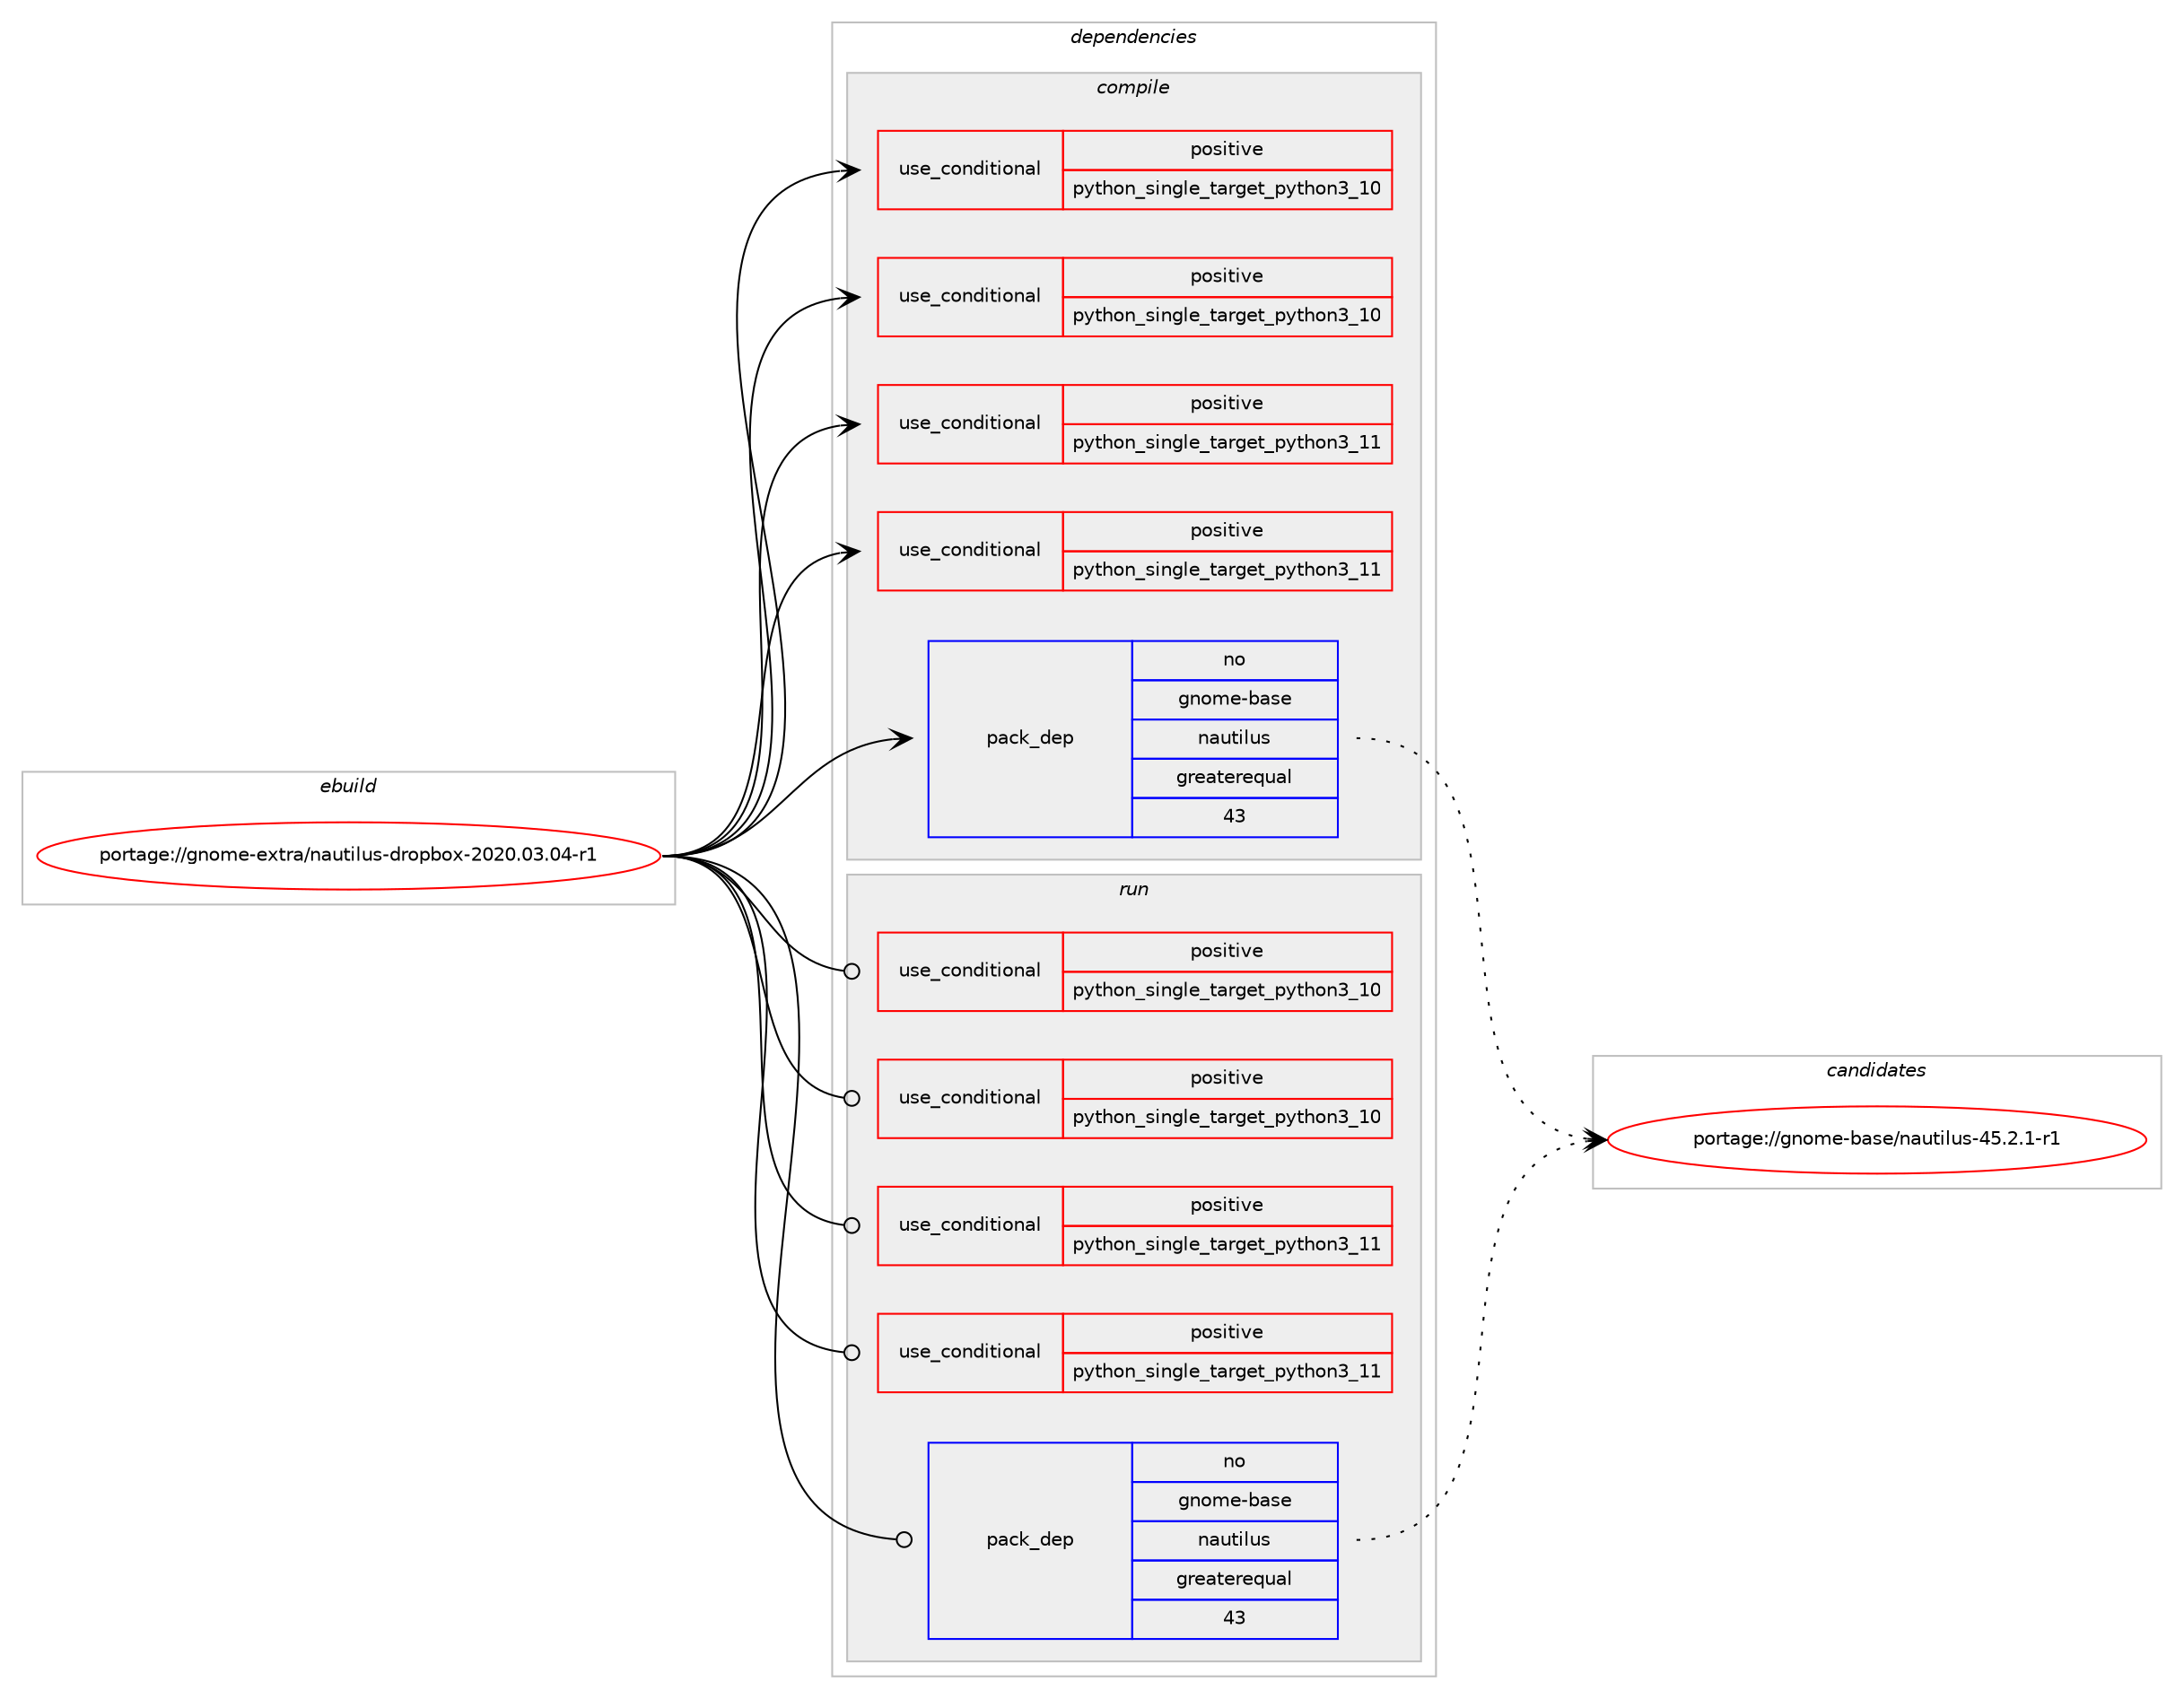 digraph prolog {

# *************
# Graph options
# *************

newrank=true;
concentrate=true;
compound=true;
graph [rankdir=LR,fontname=Helvetica,fontsize=10,ranksep=1.5];#, ranksep=2.5, nodesep=0.2];
edge  [arrowhead=vee];
node  [fontname=Helvetica,fontsize=10];

# **********
# The ebuild
# **********

subgraph cluster_leftcol {
color=gray;
rank=same;
label=<<i>ebuild</i>>;
id [label="portage://gnome-extra/nautilus-dropbox-2020.03.04-r1", color=red, width=4, href="../gnome-extra/nautilus-dropbox-2020.03.04-r1.svg"];
}

# ****************
# The dependencies
# ****************

subgraph cluster_midcol {
color=gray;
label=<<i>dependencies</i>>;
subgraph cluster_compile {
fillcolor="#eeeeee";
style=filled;
label=<<i>compile</i>>;
subgraph cond64410 {
dependency120139 [label=<<TABLE BORDER="0" CELLBORDER="1" CELLSPACING="0" CELLPADDING="4"><TR><TD ROWSPAN="3" CELLPADDING="10">use_conditional</TD></TR><TR><TD>positive</TD></TR><TR><TD>python_single_target_python3_10</TD></TR></TABLE>>, shape=none, color=red];
# *** BEGIN UNKNOWN DEPENDENCY TYPE (TODO) ***
# dependency120139 -> package_dependency(portage://gnome-extra/nautilus-dropbox-2020.03.04-r1,install,no,dev-lang,python,none,[,,],[slot(3.10)],[])
# *** END UNKNOWN DEPENDENCY TYPE (TODO) ***

}
id:e -> dependency120139:w [weight=20,style="solid",arrowhead="vee"];
subgraph cond64411 {
dependency120140 [label=<<TABLE BORDER="0" CELLBORDER="1" CELLSPACING="0" CELLPADDING="4"><TR><TD ROWSPAN="3" CELLPADDING="10">use_conditional</TD></TR><TR><TD>positive</TD></TR><TR><TD>python_single_target_python3_10</TD></TR></TABLE>>, shape=none, color=red];
# *** BEGIN UNKNOWN DEPENDENCY TYPE (TODO) ***
# dependency120140 -> package_dependency(portage://gnome-extra/nautilus-dropbox-2020.03.04-r1,install,no,dev-python,pygobject,none,[,,],[slot(3)],[use(enable(python_targets_python3_10),negative)])
# *** END UNKNOWN DEPENDENCY TYPE (TODO) ***

}
id:e -> dependency120140:w [weight=20,style="solid",arrowhead="vee"];
subgraph cond64412 {
dependency120141 [label=<<TABLE BORDER="0" CELLBORDER="1" CELLSPACING="0" CELLPADDING="4"><TR><TD ROWSPAN="3" CELLPADDING="10">use_conditional</TD></TR><TR><TD>positive</TD></TR><TR><TD>python_single_target_python3_11</TD></TR></TABLE>>, shape=none, color=red];
# *** BEGIN UNKNOWN DEPENDENCY TYPE (TODO) ***
# dependency120141 -> package_dependency(portage://gnome-extra/nautilus-dropbox-2020.03.04-r1,install,no,dev-lang,python,none,[,,],[slot(3.11)],[])
# *** END UNKNOWN DEPENDENCY TYPE (TODO) ***

}
id:e -> dependency120141:w [weight=20,style="solid",arrowhead="vee"];
subgraph cond64413 {
dependency120142 [label=<<TABLE BORDER="0" CELLBORDER="1" CELLSPACING="0" CELLPADDING="4"><TR><TD ROWSPAN="3" CELLPADDING="10">use_conditional</TD></TR><TR><TD>positive</TD></TR><TR><TD>python_single_target_python3_11</TD></TR></TABLE>>, shape=none, color=red];
# *** BEGIN UNKNOWN DEPENDENCY TYPE (TODO) ***
# dependency120142 -> package_dependency(portage://gnome-extra/nautilus-dropbox-2020.03.04-r1,install,no,dev-python,pygobject,none,[,,],[slot(3)],[use(enable(python_targets_python3_11),negative)])
# *** END UNKNOWN DEPENDENCY TYPE (TODO) ***

}
id:e -> dependency120142:w [weight=20,style="solid",arrowhead="vee"];
# *** BEGIN UNKNOWN DEPENDENCY TYPE (TODO) ***
# id -> package_dependency(portage://gnome-extra/nautilus-dropbox-2020.03.04-r1,install,no,dev-libs,glib,none,[,,],[slot(2)],[])
# *** END UNKNOWN DEPENDENCY TYPE (TODO) ***

subgraph pack54207 {
dependency120143 [label=<<TABLE BORDER="0" CELLBORDER="1" CELLSPACING="0" CELLPADDING="4" WIDTH="220"><TR><TD ROWSPAN="6" CELLPADDING="30">pack_dep</TD></TR><TR><TD WIDTH="110">no</TD></TR><TR><TD>gnome-base</TD></TR><TR><TD>nautilus</TD></TR><TR><TD>greaterequal</TD></TR><TR><TD>43</TD></TR></TABLE>>, shape=none, color=blue];
}
id:e -> dependency120143:w [weight=20,style="solid",arrowhead="vee"];
# *** BEGIN UNKNOWN DEPENDENCY TYPE (TODO) ***
# id -> package_dependency(portage://gnome-extra/nautilus-dropbox-2020.03.04-r1,install,no,net-misc,dropbox,none,[,,],[],[])
# *** END UNKNOWN DEPENDENCY TYPE (TODO) ***

}
subgraph cluster_compileandrun {
fillcolor="#eeeeee";
style=filled;
label=<<i>compile and run</i>>;
}
subgraph cluster_run {
fillcolor="#eeeeee";
style=filled;
label=<<i>run</i>>;
subgraph cond64414 {
dependency120144 [label=<<TABLE BORDER="0" CELLBORDER="1" CELLSPACING="0" CELLPADDING="4"><TR><TD ROWSPAN="3" CELLPADDING="10">use_conditional</TD></TR><TR><TD>positive</TD></TR><TR><TD>python_single_target_python3_10</TD></TR></TABLE>>, shape=none, color=red];
# *** BEGIN UNKNOWN DEPENDENCY TYPE (TODO) ***
# dependency120144 -> package_dependency(portage://gnome-extra/nautilus-dropbox-2020.03.04-r1,run,no,dev-lang,python,none,[,,],[slot(3.10)],[])
# *** END UNKNOWN DEPENDENCY TYPE (TODO) ***

}
id:e -> dependency120144:w [weight=20,style="solid",arrowhead="odot"];
subgraph cond64415 {
dependency120145 [label=<<TABLE BORDER="0" CELLBORDER="1" CELLSPACING="0" CELLPADDING="4"><TR><TD ROWSPAN="3" CELLPADDING="10">use_conditional</TD></TR><TR><TD>positive</TD></TR><TR><TD>python_single_target_python3_10</TD></TR></TABLE>>, shape=none, color=red];
# *** BEGIN UNKNOWN DEPENDENCY TYPE (TODO) ***
# dependency120145 -> package_dependency(portage://gnome-extra/nautilus-dropbox-2020.03.04-r1,run,no,dev-python,pygobject,none,[,,],[slot(3)],[use(enable(python_targets_python3_10),negative)])
# *** END UNKNOWN DEPENDENCY TYPE (TODO) ***

}
id:e -> dependency120145:w [weight=20,style="solid",arrowhead="odot"];
subgraph cond64416 {
dependency120146 [label=<<TABLE BORDER="0" CELLBORDER="1" CELLSPACING="0" CELLPADDING="4"><TR><TD ROWSPAN="3" CELLPADDING="10">use_conditional</TD></TR><TR><TD>positive</TD></TR><TR><TD>python_single_target_python3_11</TD></TR></TABLE>>, shape=none, color=red];
# *** BEGIN UNKNOWN DEPENDENCY TYPE (TODO) ***
# dependency120146 -> package_dependency(portage://gnome-extra/nautilus-dropbox-2020.03.04-r1,run,no,dev-lang,python,none,[,,],[slot(3.11)],[])
# *** END UNKNOWN DEPENDENCY TYPE (TODO) ***

}
id:e -> dependency120146:w [weight=20,style="solid",arrowhead="odot"];
subgraph cond64417 {
dependency120147 [label=<<TABLE BORDER="0" CELLBORDER="1" CELLSPACING="0" CELLPADDING="4"><TR><TD ROWSPAN="3" CELLPADDING="10">use_conditional</TD></TR><TR><TD>positive</TD></TR><TR><TD>python_single_target_python3_11</TD></TR></TABLE>>, shape=none, color=red];
# *** BEGIN UNKNOWN DEPENDENCY TYPE (TODO) ***
# dependency120147 -> package_dependency(portage://gnome-extra/nautilus-dropbox-2020.03.04-r1,run,no,dev-python,pygobject,none,[,,],[slot(3)],[use(enable(python_targets_python3_11),negative)])
# *** END UNKNOWN DEPENDENCY TYPE (TODO) ***

}
id:e -> dependency120147:w [weight=20,style="solid",arrowhead="odot"];
# *** BEGIN UNKNOWN DEPENDENCY TYPE (TODO) ***
# id -> package_dependency(portage://gnome-extra/nautilus-dropbox-2020.03.04-r1,run,no,dev-libs,glib,none,[,,],[slot(2)],[])
# *** END UNKNOWN DEPENDENCY TYPE (TODO) ***

subgraph pack54208 {
dependency120148 [label=<<TABLE BORDER="0" CELLBORDER="1" CELLSPACING="0" CELLPADDING="4" WIDTH="220"><TR><TD ROWSPAN="6" CELLPADDING="30">pack_dep</TD></TR><TR><TD WIDTH="110">no</TD></TR><TR><TD>gnome-base</TD></TR><TR><TD>nautilus</TD></TR><TR><TD>greaterequal</TD></TR><TR><TD>43</TD></TR></TABLE>>, shape=none, color=blue];
}
id:e -> dependency120148:w [weight=20,style="solid",arrowhead="odot"];
# *** BEGIN UNKNOWN DEPENDENCY TYPE (TODO) ***
# id -> package_dependency(portage://gnome-extra/nautilus-dropbox-2020.03.04-r1,run,no,net-misc,dropbox,none,[,,],[],[])
# *** END UNKNOWN DEPENDENCY TYPE (TODO) ***

}
}

# **************
# The candidates
# **************

subgraph cluster_choices {
rank=same;
color=gray;
label=<<i>candidates</i>>;

subgraph choice54207 {
color=black;
nodesep=1;
choice1031101111091014598971151014711097117116105108117115455253465046494511449 [label="portage://gnome-base/nautilus-45.2.1-r1", color=red, width=4,href="../gnome-base/nautilus-45.2.1-r1.svg"];
dependency120143:e -> choice1031101111091014598971151014711097117116105108117115455253465046494511449:w [style=dotted,weight="100"];
}
subgraph choice54208 {
color=black;
nodesep=1;
choice1031101111091014598971151014711097117116105108117115455253465046494511449 [label="portage://gnome-base/nautilus-45.2.1-r1", color=red, width=4,href="../gnome-base/nautilus-45.2.1-r1.svg"];
dependency120148:e -> choice1031101111091014598971151014711097117116105108117115455253465046494511449:w [style=dotted,weight="100"];
}
}

}
